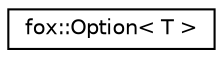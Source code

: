 digraph "Graphical Class Hierarchy"
{
 // LATEX_PDF_SIZE
  edge [fontname="Helvetica",fontsize="10",labelfontname="Helvetica",labelfontsize="10"];
  node [fontname="Helvetica",fontsize="10",shape=record];
  rankdir="LR";
  Node0 [label="fox::Option\< T \>",height=0.2,width=0.4,color="black", fillcolor="white", style="filled",URL="$classfox_1_1Option.html",tooltip=" "];
}
